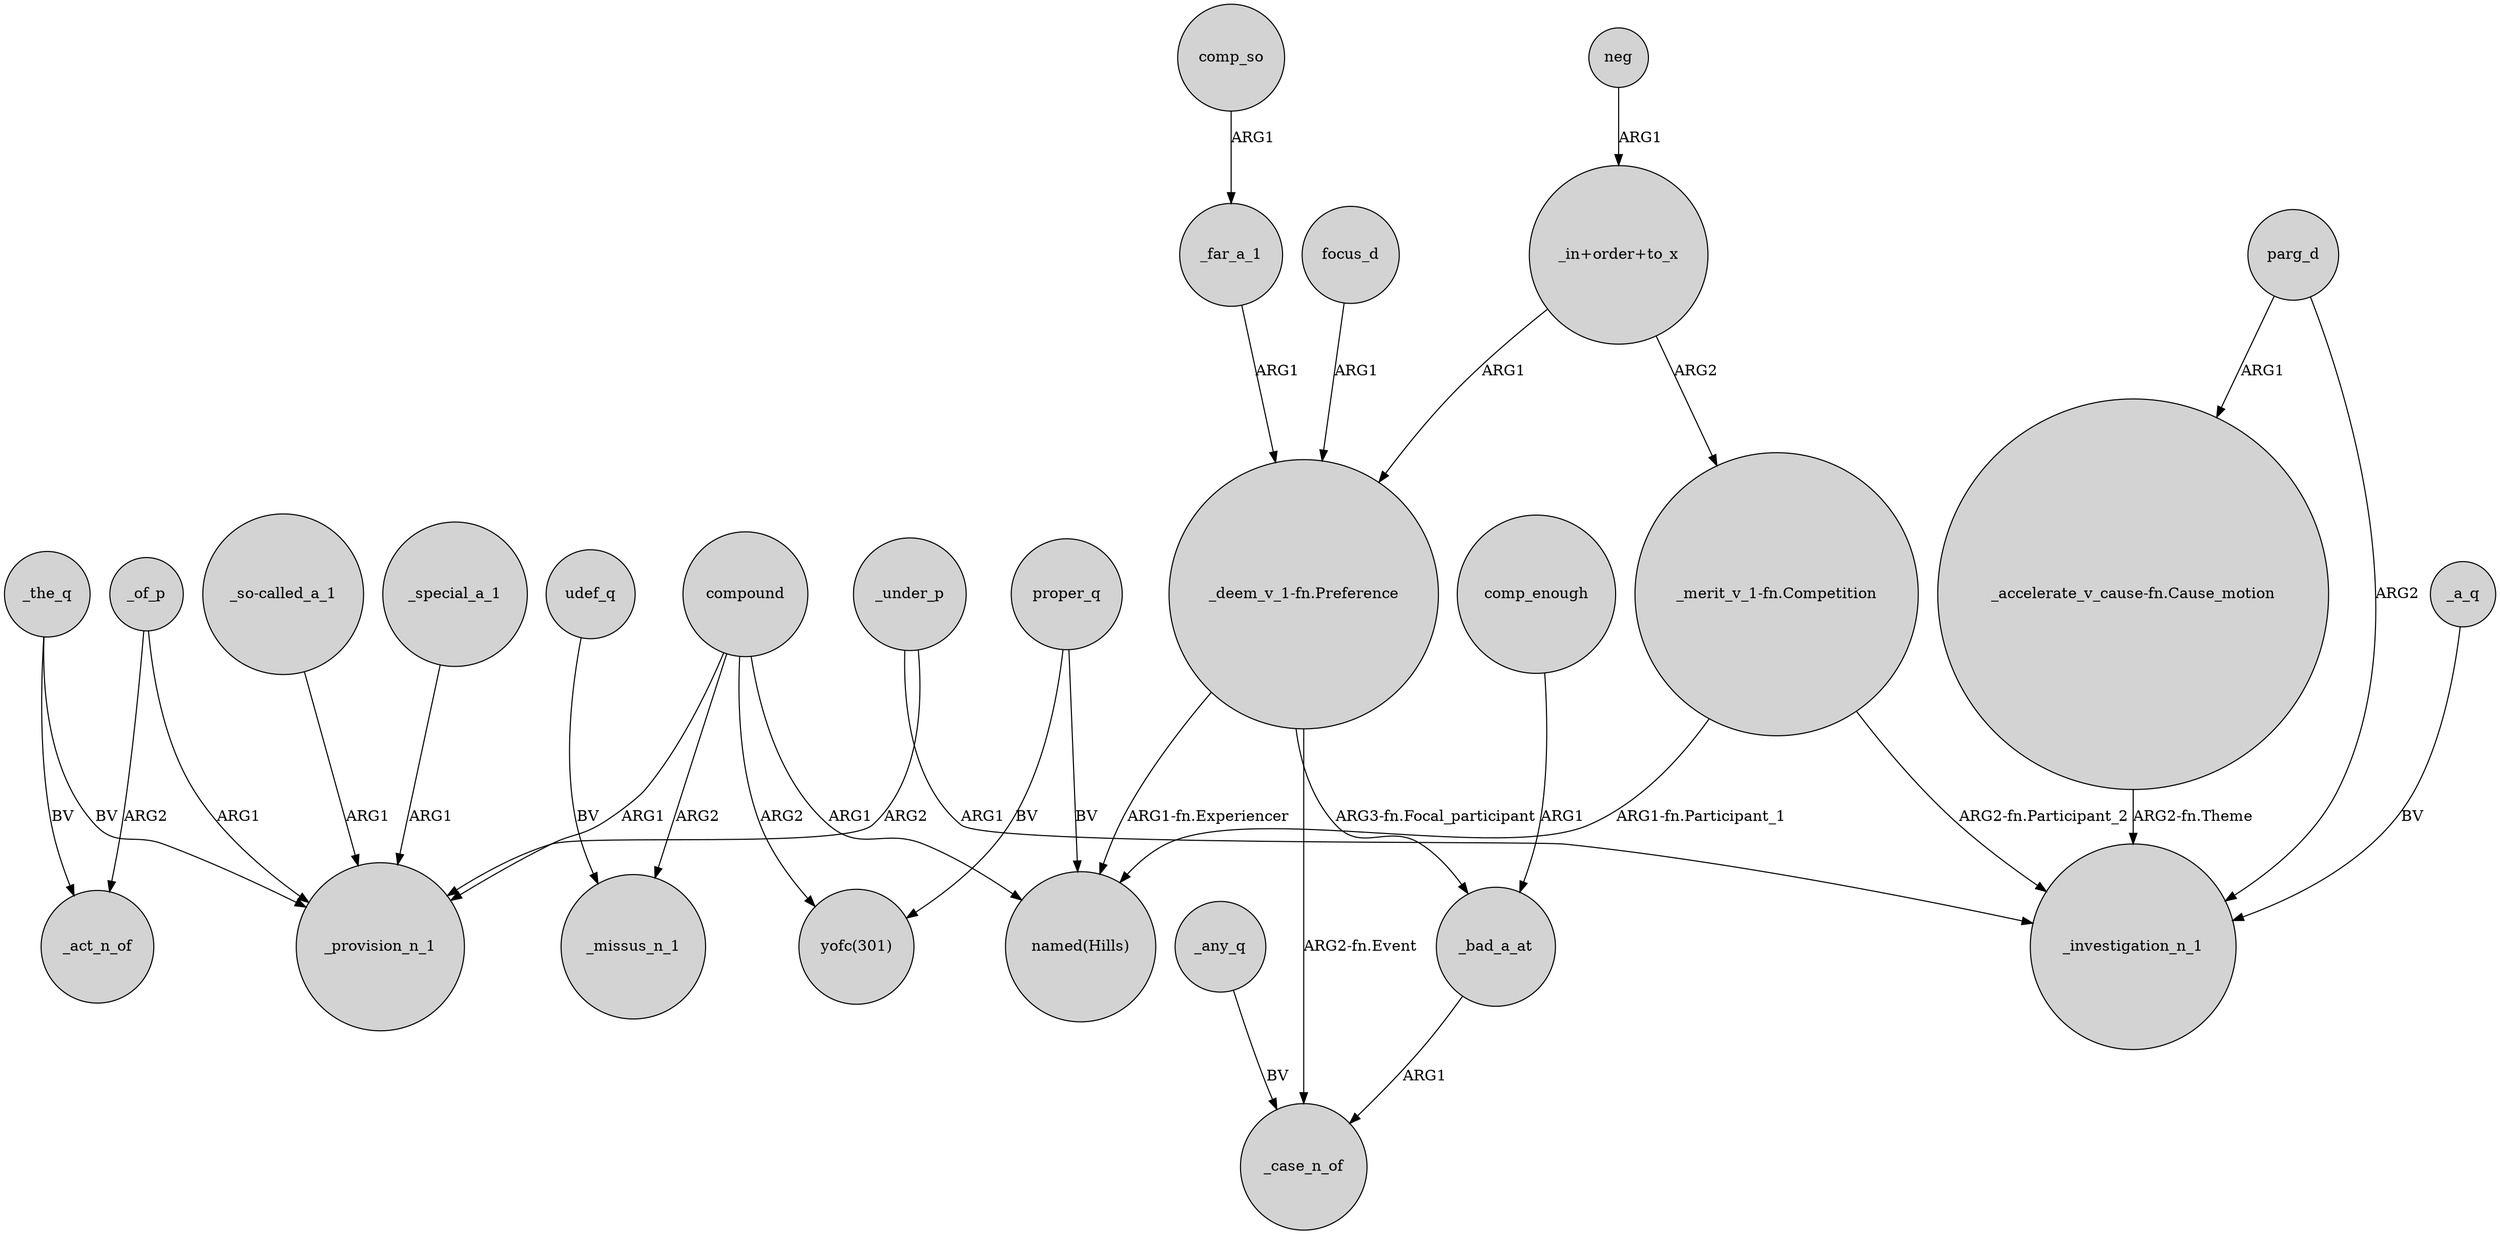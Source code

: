 digraph {
	node [shape=circle style=filled]
	compound -> "yofc(301)" [label=ARG2]
	comp_so -> _far_a_1 [label=ARG1]
	_of_p -> _provision_n_1 [label=ARG1]
	neg -> "_in+order+to_x" [label=ARG1]
	_under_p -> _investigation_n_1 [label=ARG1]
	_the_q -> _provision_n_1 [label=BV]
	_special_a_1 -> _provision_n_1 [label=ARG1]
	focus_d -> "_deem_v_1-fn.Preference" [label=ARG1]
	"_deem_v_1-fn.Preference" -> _case_n_of [label="ARG2-fn.Event"]
	_far_a_1 -> "_deem_v_1-fn.Preference" [label=ARG1]
	"_so-called_a_1" -> _provision_n_1 [label=ARG1]
	_the_q -> _act_n_of [label=BV]
	"_merit_v_1-fn.Competition" -> "named(Hills)" [label="ARG1-fn.Participant_1"]
	compound -> _missus_n_1 [label=ARG2]
	"_merit_v_1-fn.Competition" -> _investigation_n_1 [label="ARG2-fn.Participant_2"]
	"_in+order+to_x" -> "_merit_v_1-fn.Competition" [label=ARG2]
	comp_enough -> _bad_a_at [label=ARG1]
	compound -> "named(Hills)" [label=ARG1]
	_any_q -> _case_n_of [label=BV]
	_bad_a_at -> _case_n_of [label=ARG1]
	_of_p -> _act_n_of [label=ARG2]
	parg_d -> "_accelerate_v_cause-fn.Cause_motion" [label=ARG1]
	"_in+order+to_x" -> "_deem_v_1-fn.Preference" [label=ARG1]
	"_accelerate_v_cause-fn.Cause_motion" -> _investigation_n_1 [label="ARG2-fn.Theme"]
	parg_d -> _investigation_n_1 [label=ARG2]
	proper_q -> "yofc(301)" [label=BV]
	"_deem_v_1-fn.Preference" -> _bad_a_at [label="ARG3-fn.Focal_participant"]
	_a_q -> _investigation_n_1 [label=BV]
	proper_q -> "named(Hills)" [label=BV]
	udef_q -> _missus_n_1 [label=BV]
	_under_p -> _provision_n_1 [label=ARG2]
	"_deem_v_1-fn.Preference" -> "named(Hills)" [label="ARG1-fn.Experiencer"]
	compound -> _provision_n_1 [label=ARG1]
}

